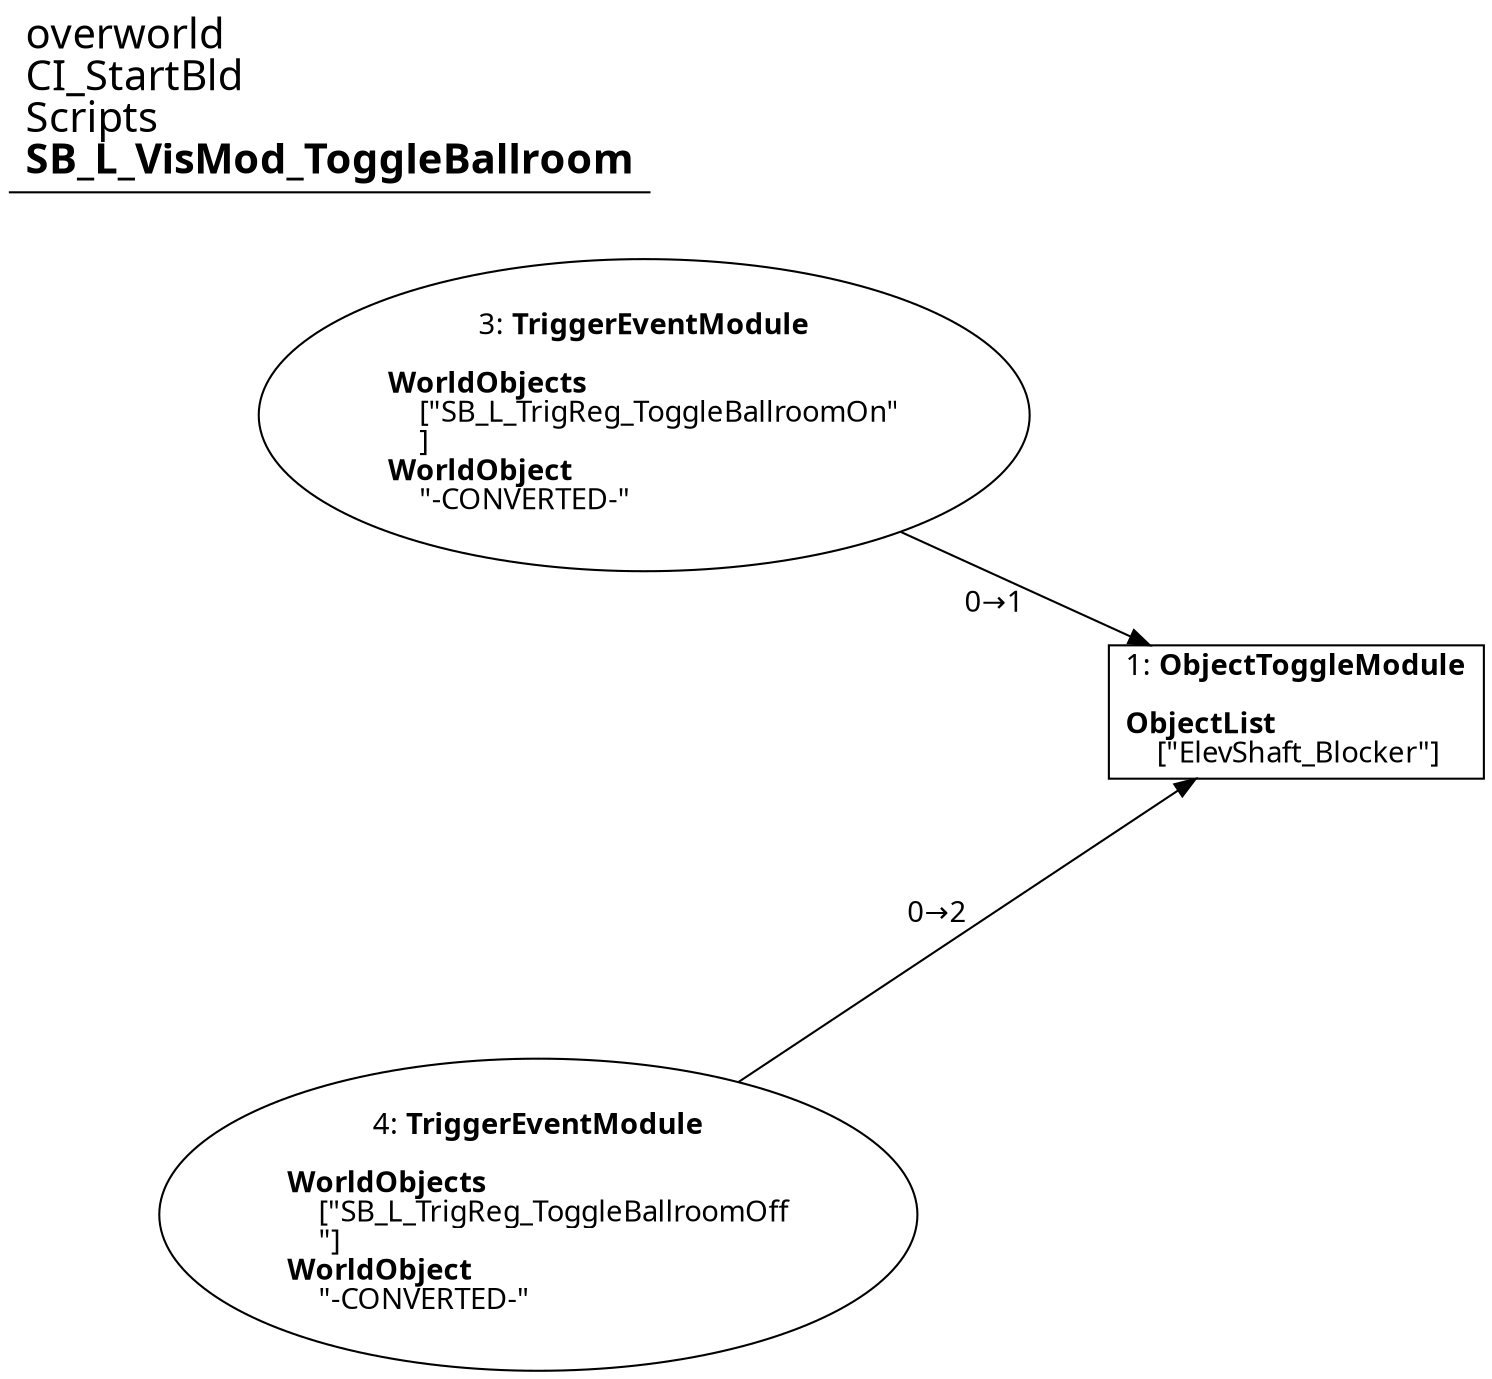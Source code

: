 digraph {
    layout = fdp;
    overlap = prism;
    sep = "+16";
    splines = spline;

    node [ shape = box ];

    graph [ fontname = "Segoe UI" ];
    node [ fontname = "Segoe UI" ];
    edge [ fontname = "Segoe UI" ];

    1 [ label = <1: <b>ObjectToggleModule</b><br/><br/><b>ObjectList</b><br align="left"/>    [&quot;ElevShaft_Blocker&quot;]<br align="left"/>> ];
    1 [ pos = "0.46800002,-0.37500003!" ];

    3 [ label = <3: <b>TriggerEventModule</b><br/><br/><b>WorldObjects</b><br align="left"/>    [&quot;SB_L_TrigReg_ToggleBallroomOn&quot;<br align="left"/>    ]<br align="left"/><b>WorldObject</b><br align="left"/>    &quot;-CONVERTED-&quot;<br align="left"/>> ];
    3 [ shape = oval ]
    3 [ pos = "0.16100001,-0.20300001!" ];
    3 -> 1 [ label = "0→1" ];

    4 [ label = <4: <b>TriggerEventModule</b><br/><br/><b>WorldObjects</b><br align="left"/>    [&quot;SB_L_TrigReg_ToggleBallroomOff<br align="left"/>    &quot;]<br align="left"/><b>WorldObject</b><br align="left"/>    &quot;-CONVERTED-&quot;<br align="left"/>> ];
    4 [ shape = oval ]
    4 [ pos = "0.18,-0.56600004!" ];
    4 -> 1 [ label = "0→2" ];

    title [ pos = "0.16000001,-0.202!" ];
    title [ shape = underline ];
    title [ label = <<font point-size="20">overworld<br align="left"/>CI_StartBld<br align="left"/>Scripts<br align="left"/><b>SB_L_VisMod_ToggleBallroom</b><br align="left"/></font>> ];
}
